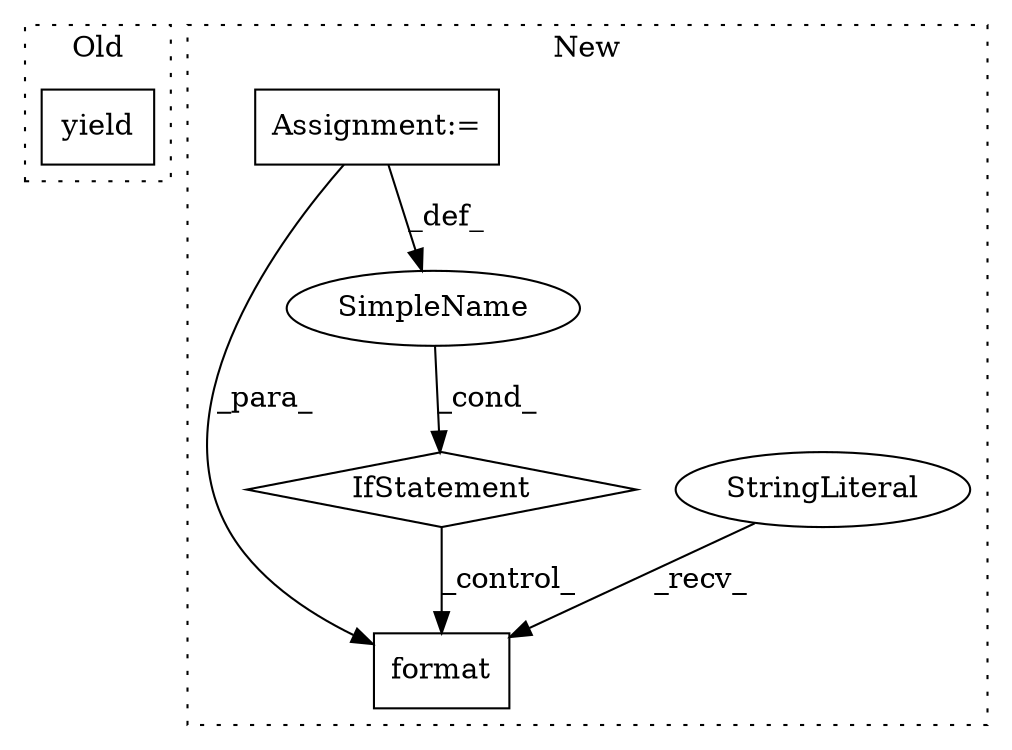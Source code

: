 digraph G {
subgraph cluster0 {
1 [label="yield" a="112" s="6456" l="7" shape="box"];
label = "Old";
style="dotted";
}
subgraph cluster1 {
2 [label="format" a="32" s="6430,6446" l="7,1" shape="box"];
3 [label="StringLiteral" a="45" s="6388" l="41" shape="ellipse"];
4 [label="IfStatement" a="25" s="6327,6359" l="4,2" shape="diamond"];
5 [label="SimpleName" a="42" s="" l="" shape="ellipse"];
6 [label="Assignment:=" a="7" s="6238,6317" l="53,2" shape="box"];
label = "New";
style="dotted";
}
3 -> 2 [label="_recv_"];
4 -> 2 [label="_control_"];
5 -> 4 [label="_cond_"];
6 -> 5 [label="_def_"];
6 -> 2 [label="_para_"];
}